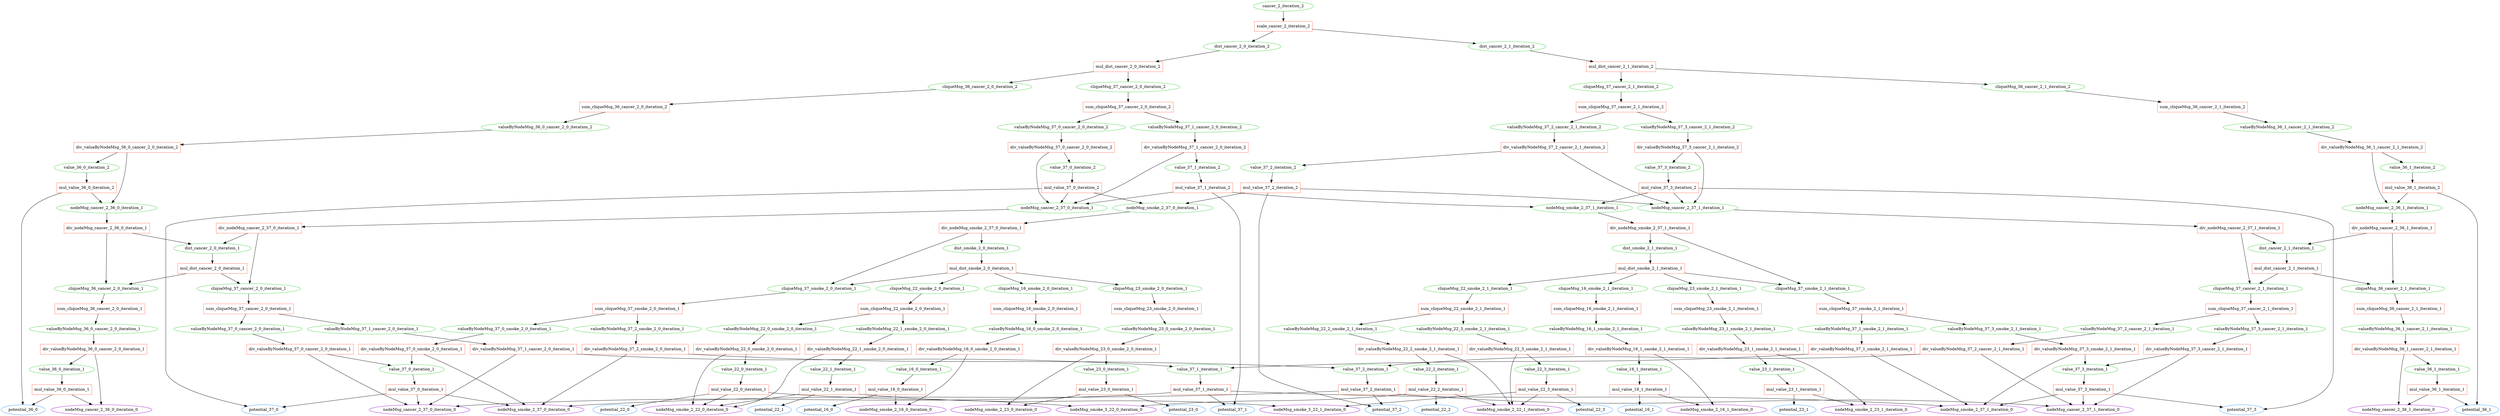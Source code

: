 digraph G {
0 [label="cancer_2_iteration_2", shape=oval, color=limegreen];
1 [label="scale_cancer_2_iteration_2", shape=box, color=tomato];
2 [label="dist_cancer_2_0_iteration_2", shape=oval, color=limegreen];
3 [label="mul_dist_cancer_2_0_iteration_2", shape=box, color=tomato];
4 [label="cliqueMsg_36_cancer_2_0_iteration_2", shape=oval, color=limegreen];
5 [label="sum_cliqueMsg_36_cancer_2_0_iteration_2", shape=box, color=tomato];
6 [label="valueByNodeMsg_36_0_cancer_2_0_iteration_2", shape=oval, color=limegreen];
7 [label="div_valueByNodeMsg_36_0_cancer_2_0_iteration_2", shape=box, color=tomato];
8 [label="value_36_0_iteration_2", shape=oval, color=limegreen];
9 [label="mul_value_36_0_iteration_2", shape=box, color=tomato];
10 [label="potential_36_0", shape=oval, color=dodgerblue];
11 [label="nodeMsg_cancer_2_36_0_iteration_1", shape=oval, color=limegreen];
12 [label="div_nodeMsg_cancer_2_36_0_iteration_1", shape=box, color=tomato];
13 [label="dist_cancer_2_0_iteration_1", shape=oval, color=limegreen];
14 [label="mul_dist_cancer_2_0_iteration_1", shape=box, color=tomato];
15 [label="cliqueMsg_36_cancer_2_0_iteration_1", shape=oval, color=limegreen];
16 [label="sum_cliqueMsg_36_cancer_2_0_iteration_1", shape=box, color=tomato];
17 [label="valueByNodeMsg_36_0_cancer_2_0_iteration_1", shape=oval, color=limegreen];
18 [label="div_valueByNodeMsg_36_0_cancer_2_0_iteration_1", shape=box, color=tomato];
19 [label="value_36_0_iteration_1", shape=oval, color=limegreen];
20 [label="mul_value_36_0_iteration_1", shape=box, color=tomato];
21 [label="nodeMsg_cancer_2_36_0_iteration_0", shape=oval, color=darkviolet];
22 [label="cliqueMsg_37_cancer_2_0_iteration_1", shape=oval, color=limegreen];
23 [label="sum_cliqueMsg_37_cancer_2_0_iteration_1", shape=box, color=tomato];
24 [label="valueByNodeMsg_37_0_cancer_2_0_iteration_1", shape=oval, color=limegreen];
25 [label="div_valueByNodeMsg_37_0_cancer_2_0_iteration_1", shape=box, color=tomato];
26 [label="value_37_0_iteration_1", shape=oval, color=limegreen];
27 [label="mul_value_37_0_iteration_1", shape=box, color=tomato];
28 [label="potential_37_0", shape=oval, color=dodgerblue];
29 [label="nodeMsg_smoke_2_37_0_iteration_0", shape=oval, color=darkviolet];
30 [label="nodeMsg_cancer_2_37_0_iteration_0", shape=oval, color=darkviolet];
31 [label="valueByNodeMsg_37_1_cancer_2_0_iteration_1", shape=oval, color=limegreen];
32 [label="div_valueByNodeMsg_37_1_cancer_2_0_iteration_1", shape=box, color=tomato];
33 [label="value_37_1_iteration_1", shape=oval, color=limegreen];
34 [label="mul_value_37_1_iteration_1", shape=box, color=tomato];
35 [label="potential_37_1", shape=oval, color=dodgerblue];
36 [label="nodeMsg_smoke_2_37_1_iteration_0", shape=oval, color=darkviolet];
37 [label="cliqueMsg_37_cancer_2_0_iteration_2", shape=oval, color=limegreen];
38 [label="sum_cliqueMsg_37_cancer_2_0_iteration_2", shape=box, color=tomato];
39 [label="valueByNodeMsg_37_0_cancer_2_0_iteration_2", shape=oval, color=limegreen];
40 [label="div_valueByNodeMsg_37_0_cancer_2_0_iteration_2", shape=box, color=tomato];
41 [label="value_37_0_iteration_2", shape=oval, color=limegreen];
42 [label="mul_value_37_0_iteration_2", shape=box, color=tomato];
43 [label="nodeMsg_smoke_2_37_0_iteration_1", shape=oval, color=limegreen];
44 [label="div_nodeMsg_smoke_2_37_0_iteration_1", shape=box, color=tomato];
45 [label="dist_smoke_2_0_iteration_1", shape=oval, color=limegreen];
46 [label="mul_dist_smoke_2_0_iteration_1", shape=box, color=tomato];
47 [label="cliqueMsg_16_smoke_2_0_iteration_1", shape=oval, color=limegreen];
48 [label="sum_cliqueMsg_16_smoke_2_0_iteration_1", shape=box, color=tomato];
49 [label="valueByNodeMsg_16_0_smoke_2_0_iteration_1", shape=oval, color=limegreen];
50 [label="div_valueByNodeMsg_16_0_smoke_2_0_iteration_1", shape=box, color=tomato];
51 [label="value_16_0_iteration_1", shape=oval, color=limegreen];
52 [label="mul_value_16_0_iteration_1", shape=box, color=tomato];
53 [label="potential_16_0", shape=oval, color=dodgerblue];
54 [label="nodeMsg_smoke_2_16_0_iteration_0", shape=oval, color=darkviolet];
55 [label="cliqueMsg_22_smoke_2_0_iteration_1", shape=oval, color=limegreen];
56 [label="sum_cliqueMsg_22_smoke_2_0_iteration_1", shape=box, color=tomato];
57 [label="valueByNodeMsg_22_0_smoke_2_0_iteration_1", shape=oval, color=limegreen];
58 [label="div_valueByNodeMsg_22_0_smoke_2_0_iteration_1", shape=box, color=tomato];
59 [label="value_22_0_iteration_1", shape=oval, color=limegreen];
60 [label="mul_value_22_0_iteration_1", shape=box, color=tomato];
61 [label="potential_22_0", shape=oval, color=dodgerblue];
62 [label="nodeMsg_smoke_5_22_0_iteration_0", shape=oval, color=darkviolet];
63 [label="nodeMsg_smoke_2_22_0_iteration_0", shape=oval, color=darkviolet];
64 [label="valueByNodeMsg_22_1_smoke_2_0_iteration_1", shape=oval, color=limegreen];
65 [label="div_valueByNodeMsg_22_1_smoke_2_0_iteration_1", shape=box, color=tomato];
66 [label="value_22_1_iteration_1", shape=oval, color=limegreen];
67 [label="mul_value_22_1_iteration_1", shape=box, color=tomato];
68 [label="potential_22_1", shape=oval, color=dodgerblue];
69 [label="nodeMsg_smoke_5_22_1_iteration_0", shape=oval, color=darkviolet];
70 [label="cliqueMsg_23_smoke_2_0_iteration_1", shape=oval, color=limegreen];
71 [label="sum_cliqueMsg_23_smoke_2_0_iteration_1", shape=box, color=tomato];
72 [label="valueByNodeMsg_23_0_smoke_2_0_iteration_1", shape=oval, color=limegreen];
73 [label="div_valueByNodeMsg_23_0_smoke_2_0_iteration_1", shape=box, color=tomato];
74 [label="value_23_0_iteration_1", shape=oval, color=limegreen];
75 [label="mul_value_23_0_iteration_1", shape=box, color=tomato];
76 [label="potential_23_0", shape=oval, color=dodgerblue];
77 [label="nodeMsg_smoke_2_23_0_iteration_0", shape=oval, color=darkviolet];
78 [label="cliqueMsg_37_smoke_2_0_iteration_1", shape=oval, color=limegreen];
79 [label="sum_cliqueMsg_37_smoke_2_0_iteration_1", shape=box, color=tomato];
80 [label="valueByNodeMsg_37_0_smoke_2_0_iteration_1", shape=oval, color=limegreen];
81 [label="div_valueByNodeMsg_37_0_smoke_2_0_iteration_1", shape=box, color=tomato];
82 [label="valueByNodeMsg_37_2_smoke_2_0_iteration_1", shape=oval, color=limegreen];
83 [label="div_valueByNodeMsg_37_2_smoke_2_0_iteration_1", shape=box, color=tomato];
84 [label="value_37_2_iteration_1", shape=oval, color=limegreen];
85 [label="mul_value_37_2_iteration_1", shape=box, color=tomato];
86 [label="potential_37_2", shape=oval, color=dodgerblue];
87 [label="nodeMsg_cancer_2_37_1_iteration_0", shape=oval, color=darkviolet];
88 [label="nodeMsg_cancer_2_37_0_iteration_1", shape=oval, color=limegreen];
89 [label="div_nodeMsg_cancer_2_37_0_iteration_1", shape=box, color=tomato];
90 [label="valueByNodeMsg_37_1_cancer_2_0_iteration_2", shape=oval, color=limegreen];
91 [label="div_valueByNodeMsg_37_1_cancer_2_0_iteration_2", shape=box, color=tomato];
92 [label="value_37_1_iteration_2", shape=oval, color=limegreen];
93 [label="mul_value_37_1_iteration_2", shape=box, color=tomato];
94 [label="nodeMsg_smoke_2_37_1_iteration_1", shape=oval, color=limegreen];
95 [label="div_nodeMsg_smoke_2_37_1_iteration_1", shape=box, color=tomato];
96 [label="dist_smoke_2_1_iteration_1", shape=oval, color=limegreen];
97 [label="mul_dist_smoke_2_1_iteration_1", shape=box, color=tomato];
98 [label="cliqueMsg_16_smoke_2_1_iteration_1", shape=oval, color=limegreen];
99 [label="sum_cliqueMsg_16_smoke_2_1_iteration_1", shape=box, color=tomato];
100 [label="valueByNodeMsg_16_1_smoke_2_1_iteration_1", shape=oval, color=limegreen];
101 [label="div_valueByNodeMsg_16_1_smoke_2_1_iteration_1", shape=box, color=tomato];
102 [label="value_16_1_iteration_1", shape=oval, color=limegreen];
103 [label="mul_value_16_1_iteration_1", shape=box, color=tomato];
104 [label="potential_16_1", shape=oval, color=dodgerblue];
105 [label="nodeMsg_smoke_2_16_1_iteration_0", shape=oval, color=darkviolet];
106 [label="cliqueMsg_22_smoke_2_1_iteration_1", shape=oval, color=limegreen];
107 [label="sum_cliqueMsg_22_smoke_2_1_iteration_1", shape=box, color=tomato];
108 [label="valueByNodeMsg_22_2_smoke_2_1_iteration_1", shape=oval, color=limegreen];
109 [label="div_valueByNodeMsg_22_2_smoke_2_1_iteration_1", shape=box, color=tomato];
110 [label="value_22_2_iteration_1", shape=oval, color=limegreen];
111 [label="mul_value_22_2_iteration_1", shape=box, color=tomato];
112 [label="potential_22_2", shape=oval, color=dodgerblue];
113 [label="nodeMsg_smoke_2_22_1_iteration_0", shape=oval, color=darkviolet];
114 [label="valueByNodeMsg_22_3_smoke_2_1_iteration_1", shape=oval, color=limegreen];
115 [label="div_valueByNodeMsg_22_3_smoke_2_1_iteration_1", shape=box, color=tomato];
116 [label="value_22_3_iteration_1", shape=oval, color=limegreen];
117 [label="mul_value_22_3_iteration_1", shape=box, color=tomato];
118 [label="potential_22_3", shape=oval, color=dodgerblue];
119 [label="cliqueMsg_23_smoke_2_1_iteration_1", shape=oval, color=limegreen];
120 [label="sum_cliqueMsg_23_smoke_2_1_iteration_1", shape=box, color=tomato];
121 [label="valueByNodeMsg_23_1_smoke_2_1_iteration_1", shape=oval, color=limegreen];
122 [label="div_valueByNodeMsg_23_1_smoke_2_1_iteration_1", shape=box, color=tomato];
123 [label="value_23_1_iteration_1", shape=oval, color=limegreen];
124 [label="mul_value_23_1_iteration_1", shape=box, color=tomato];
125 [label="potential_23_1", shape=oval, color=dodgerblue];
126 [label="nodeMsg_smoke_2_23_1_iteration_0", shape=oval, color=darkviolet];
127 [label="cliqueMsg_37_smoke_2_1_iteration_1", shape=oval, color=limegreen];
128 [label="sum_cliqueMsg_37_smoke_2_1_iteration_1", shape=box, color=tomato];
129 [label="valueByNodeMsg_37_1_smoke_2_1_iteration_1", shape=oval, color=limegreen];
130 [label="div_valueByNodeMsg_37_1_smoke_2_1_iteration_1", shape=box, color=tomato];
131 [label="valueByNodeMsg_37_3_smoke_2_1_iteration_1", shape=oval, color=limegreen];
132 [label="div_valueByNodeMsg_37_3_smoke_2_1_iteration_1", shape=box, color=tomato];
133 [label="value_37_3_iteration_1", shape=oval, color=limegreen];
134 [label="mul_value_37_3_iteration_1", shape=box, color=tomato];
135 [label="potential_37_3", shape=oval, color=dodgerblue];
136 [label="dist_cancer_2_1_iteration_2", shape=oval, color=limegreen];
137 [label="mul_dist_cancer_2_1_iteration_2", shape=box, color=tomato];
138 [label="cliqueMsg_36_cancer_2_1_iteration_2", shape=oval, color=limegreen];
139 [label="sum_cliqueMsg_36_cancer_2_1_iteration_2", shape=box, color=tomato];
140 [label="valueByNodeMsg_36_1_cancer_2_1_iteration_2", shape=oval, color=limegreen];
141 [label="div_valueByNodeMsg_36_1_cancer_2_1_iteration_2", shape=box, color=tomato];
142 [label="value_36_1_iteration_2", shape=oval, color=limegreen];
143 [label="mul_value_36_1_iteration_2", shape=box, color=tomato];
144 [label="potential_36_1", shape=oval, color=dodgerblue];
145 [label="nodeMsg_cancer_2_36_1_iteration_1", shape=oval, color=limegreen];
146 [label="div_nodeMsg_cancer_2_36_1_iteration_1", shape=box, color=tomato];
147 [label="dist_cancer_2_1_iteration_1", shape=oval, color=limegreen];
148 [label="mul_dist_cancer_2_1_iteration_1", shape=box, color=tomato];
149 [label="cliqueMsg_36_cancer_2_1_iteration_1", shape=oval, color=limegreen];
150 [label="sum_cliqueMsg_36_cancer_2_1_iteration_1", shape=box, color=tomato];
151 [label="valueByNodeMsg_36_1_cancer_2_1_iteration_1", shape=oval, color=limegreen];
152 [label="div_valueByNodeMsg_36_1_cancer_2_1_iteration_1", shape=box, color=tomato];
153 [label="value_36_1_iteration_1", shape=oval, color=limegreen];
154 [label="mul_value_36_1_iteration_1", shape=box, color=tomato];
155 [label="nodeMsg_cancer_2_36_1_iteration_0", shape=oval, color=darkviolet];
156 [label="cliqueMsg_37_cancer_2_1_iteration_1", shape=oval, color=limegreen];
157 [label="sum_cliqueMsg_37_cancer_2_1_iteration_1", shape=box, color=tomato];
158 [label="valueByNodeMsg_37_2_cancer_2_1_iteration_1", shape=oval, color=limegreen];
159 [label="div_valueByNodeMsg_37_2_cancer_2_1_iteration_1", shape=box, color=tomato];
160 [label="valueByNodeMsg_37_3_cancer_2_1_iteration_1", shape=oval, color=limegreen];
161 [label="div_valueByNodeMsg_37_3_cancer_2_1_iteration_1", shape=box, color=tomato];
162 [label="cliqueMsg_37_cancer_2_1_iteration_2", shape=oval, color=limegreen];
163 [label="sum_cliqueMsg_37_cancer_2_1_iteration_2", shape=box, color=tomato];
164 [label="valueByNodeMsg_37_2_cancer_2_1_iteration_2", shape=oval, color=limegreen];
165 [label="div_valueByNodeMsg_37_2_cancer_2_1_iteration_2", shape=box, color=tomato];
166 [label="value_37_2_iteration_2", shape=oval, color=limegreen];
167 [label="mul_value_37_2_iteration_2", shape=box, color=tomato];
168 [label="nodeMsg_cancer_2_37_1_iteration_1", shape=oval, color=limegreen];
169 [label="div_nodeMsg_cancer_2_37_1_iteration_1", shape=box, color=tomato];
170 [label="valueByNodeMsg_37_3_cancer_2_1_iteration_2", shape=oval, color=limegreen];
171 [label="div_valueByNodeMsg_37_3_cancer_2_1_iteration_2", shape=box, color=tomato];
172 [label="value_37_3_iteration_2", shape=oval, color=limegreen];
173 [label="mul_value_37_3_iteration_2", shape=box, color=tomato];
0->1 ;
1->2 ;
1->136 ;
2->3 ;
3->4 ;
3->37 ;
4->5 ;
5->6 ;
6->7 ;
7->8 ;
7->11 ;
8->9 ;
9->10 ;
9->11 ;
11->12 ;
12->13 ;
12->15 ;
13->14 ;
14->15 ;
14->22 ;
15->16 ;
16->17 ;
17->18 ;
18->19 ;
18->21 ;
19->20 ;
20->10 ;
20->21 ;
22->23 ;
23->24 ;
23->31 ;
24->25 ;
25->26 ;
25->30 ;
26->27 ;
27->28 ;
27->29 ;
27->30 ;
31->32 ;
32->33 ;
32->30 ;
33->34 ;
34->35 ;
34->36 ;
34->30 ;
37->38 ;
38->39 ;
38->90 ;
39->40 ;
40->41 ;
40->88 ;
41->42 ;
42->28 ;
42->43 ;
42->88 ;
43->44 ;
44->45 ;
44->78 ;
45->46 ;
46->47 ;
46->55 ;
46->70 ;
46->78 ;
47->48 ;
48->49 ;
49->50 ;
50->51 ;
50->54 ;
51->52 ;
52->53 ;
52->54 ;
55->56 ;
56->57 ;
56->64 ;
57->58 ;
58->59 ;
58->63 ;
59->60 ;
60->61 ;
60->62 ;
60->63 ;
64->65 ;
65->66 ;
65->63 ;
66->67 ;
67->68 ;
67->69 ;
67->63 ;
70->71 ;
71->72 ;
72->73 ;
73->74 ;
73->77 ;
74->75 ;
75->76 ;
75->77 ;
78->79 ;
79->80 ;
79->82 ;
80->81 ;
81->26 ;
81->29 ;
82->83 ;
83->84 ;
83->29 ;
84->85 ;
85->86 ;
85->29 ;
85->87 ;
88->89 ;
89->13 ;
89->22 ;
90->91 ;
91->92 ;
91->88 ;
92->93 ;
93->35 ;
93->94 ;
93->88 ;
94->95 ;
95->96 ;
95->127 ;
96->97 ;
97->98 ;
97->106 ;
97->119 ;
97->127 ;
98->99 ;
99->100 ;
100->101 ;
101->102 ;
101->105 ;
102->103 ;
103->104 ;
103->105 ;
106->107 ;
107->108 ;
107->114 ;
108->109 ;
109->110 ;
109->113 ;
110->111 ;
111->112 ;
111->62 ;
111->113 ;
114->115 ;
115->116 ;
115->113 ;
116->117 ;
117->118 ;
117->69 ;
117->113 ;
119->120 ;
120->121 ;
121->122 ;
122->123 ;
122->126 ;
123->124 ;
124->125 ;
124->126 ;
127->128 ;
128->129 ;
128->131 ;
129->130 ;
130->33 ;
130->36 ;
131->132 ;
132->133 ;
132->36 ;
133->134 ;
134->135 ;
134->36 ;
134->87 ;
136->137 ;
137->138 ;
137->162 ;
138->139 ;
139->140 ;
140->141 ;
141->142 ;
141->145 ;
142->143 ;
143->144 ;
143->145 ;
145->146 ;
146->147 ;
146->149 ;
147->148 ;
148->149 ;
148->156 ;
149->150 ;
150->151 ;
151->152 ;
152->153 ;
152->155 ;
153->154 ;
154->144 ;
154->155 ;
156->157 ;
157->158 ;
157->160 ;
158->159 ;
159->84 ;
159->87 ;
160->161 ;
161->133 ;
161->87 ;
162->163 ;
163->164 ;
163->170 ;
164->165 ;
165->166 ;
165->168 ;
166->167 ;
167->86 ;
167->43 ;
167->168 ;
168->169 ;
169->147 ;
169->156 ;
170->171 ;
171->172 ;
171->168 ;
172->173 ;
173->135 ;
173->94 ;
173->168 ;
}

